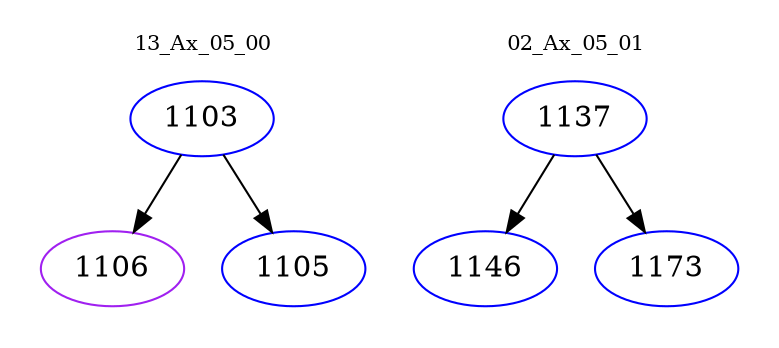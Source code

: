 digraph{
subgraph cluster_0 {
color = white
label = "13_Ax_05_00";
fontsize=10;
T0_1103 [label="1103", color="blue"]
T0_1103 -> T0_1106 [color="black"]
T0_1106 [label="1106", color="purple"]
T0_1103 -> T0_1105 [color="black"]
T0_1105 [label="1105", color="blue"]
}
subgraph cluster_1 {
color = white
label = "02_Ax_05_01";
fontsize=10;
T1_1137 [label="1137", color="blue"]
T1_1137 -> T1_1146 [color="black"]
T1_1146 [label="1146", color="blue"]
T1_1137 -> T1_1173 [color="black"]
T1_1173 [label="1173", color="blue"]
}
}
